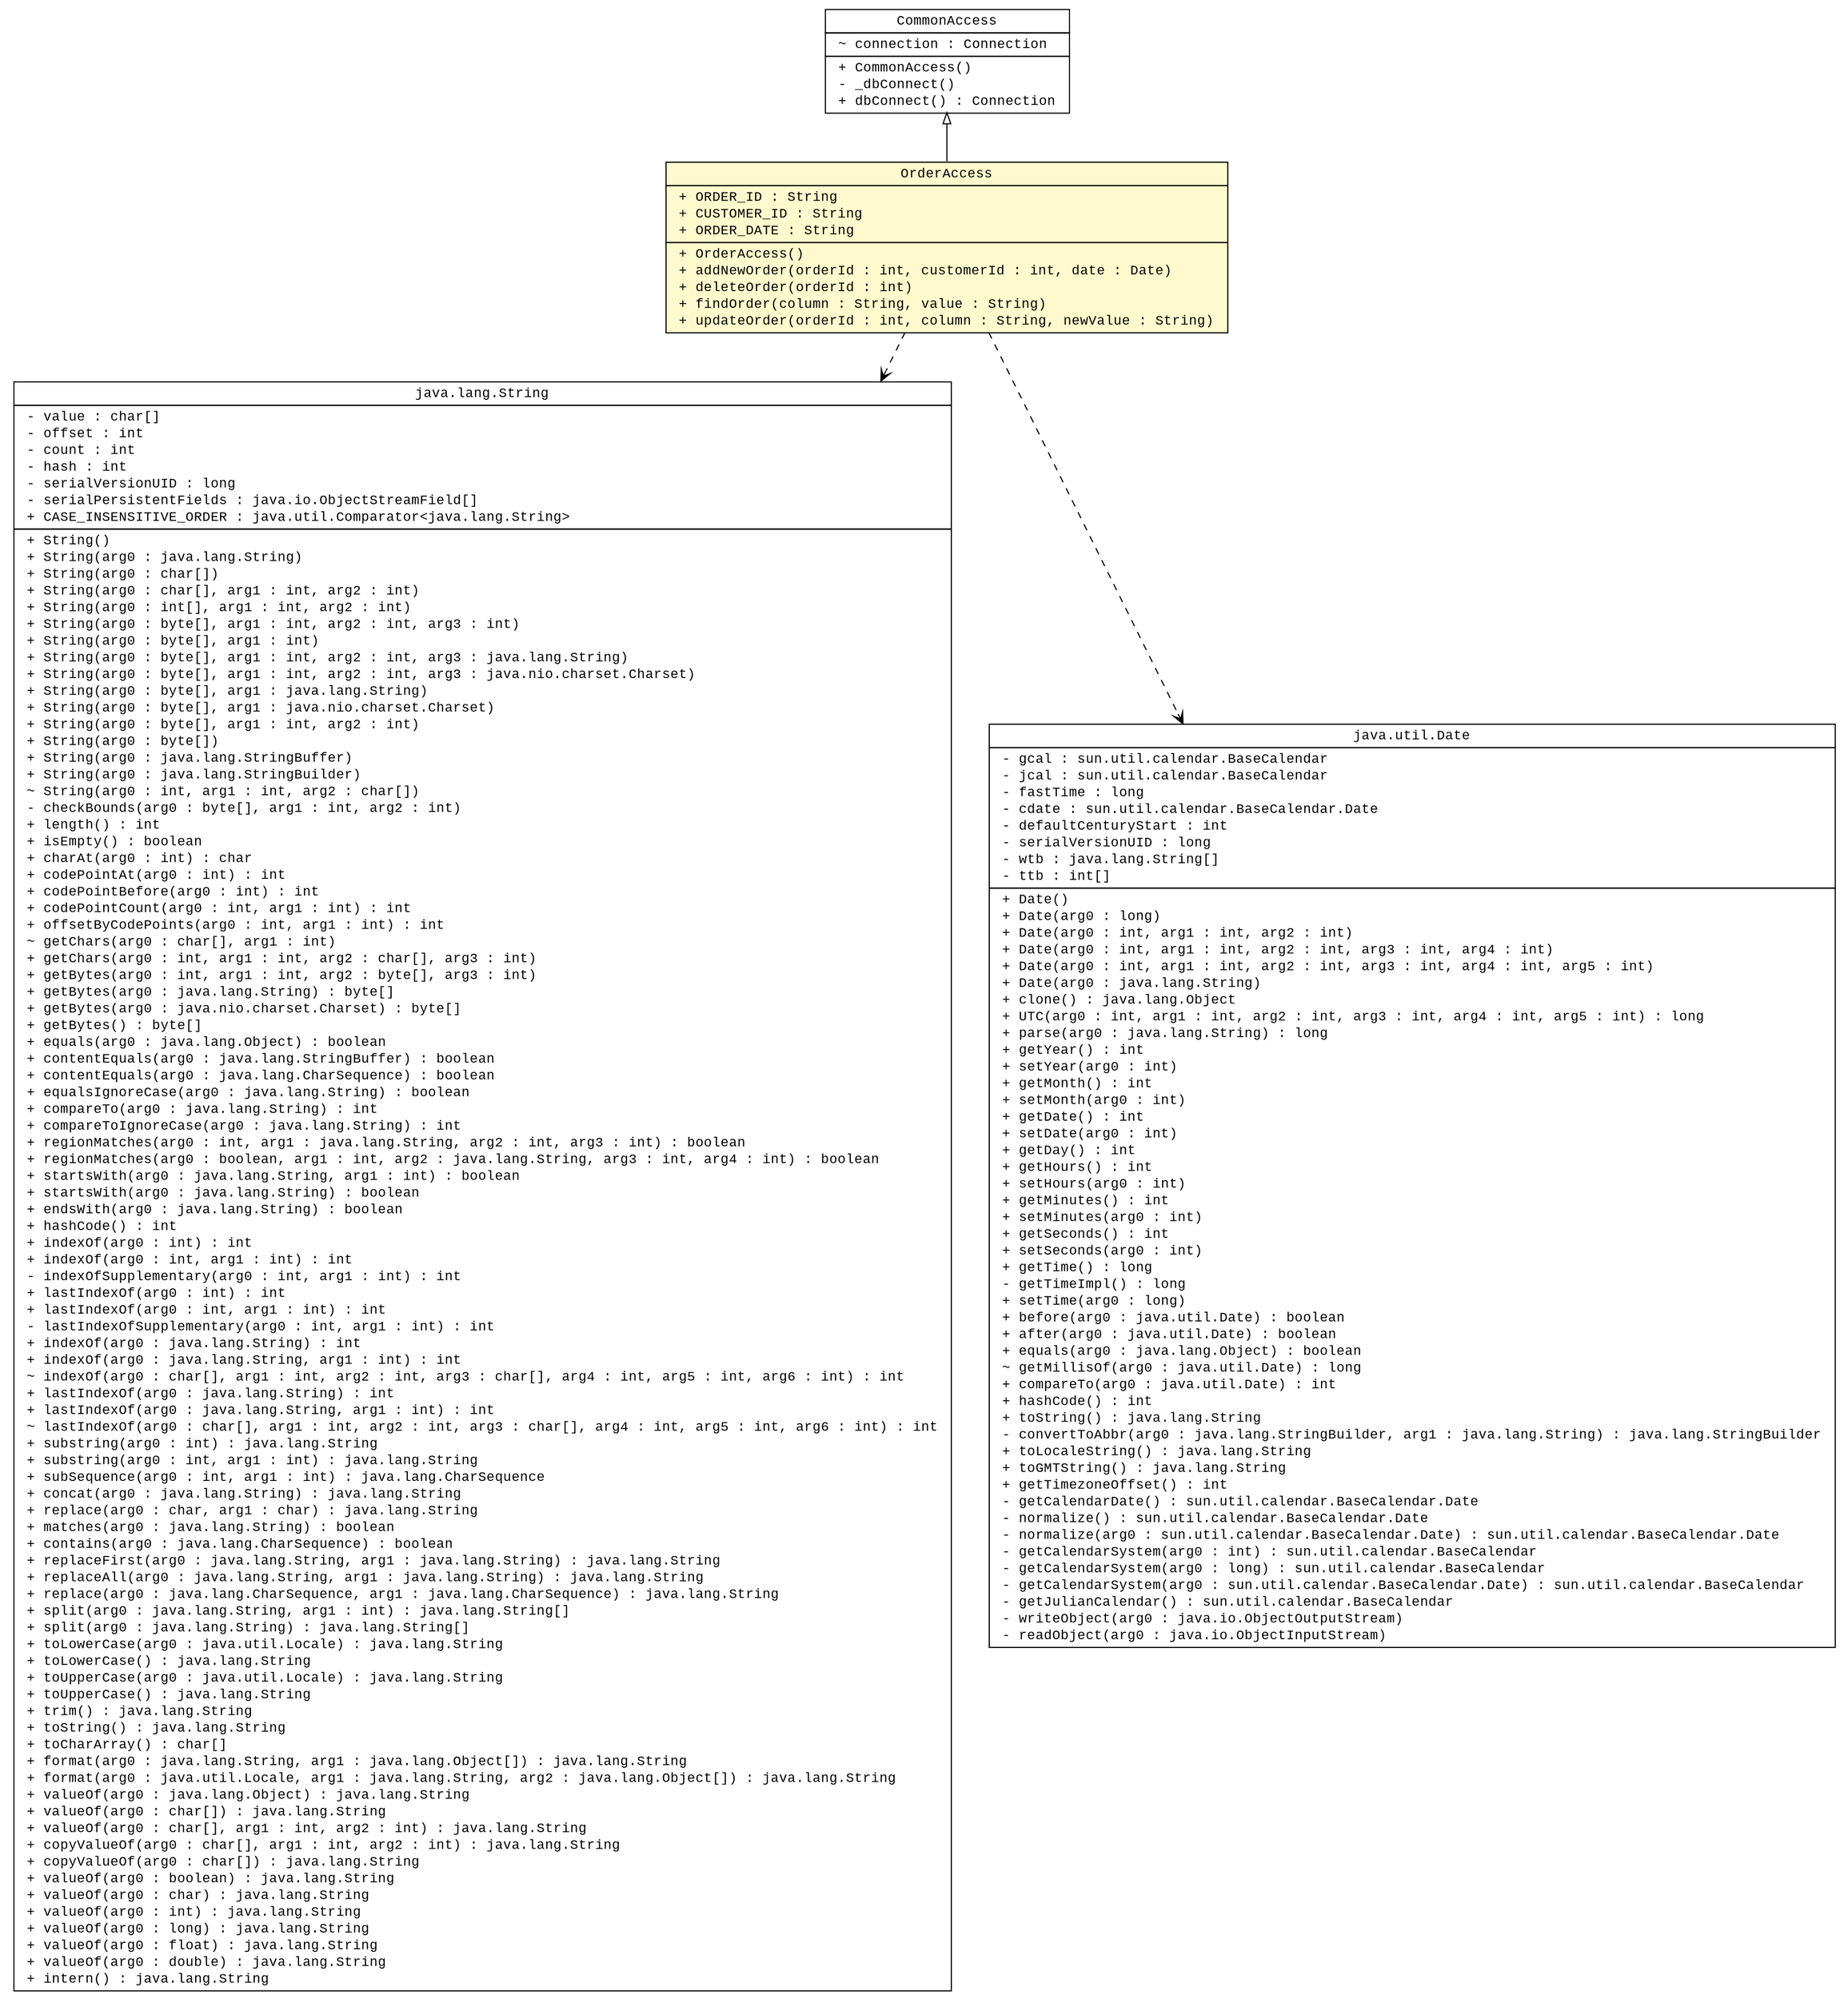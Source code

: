 #!/usr/local/bin/dot
#
# Class diagram 
# Generated by UMLGraph version 5.4 (http://www.umlgraph.org/)
#

digraph G {
	edge [fontname="Courier New",fontsize=10,labelfontname="Courier New",labelfontsize=10];
	node [fontname="Courier New",fontsize=10,shape=plaintext];
	nodesep=0.25;
	ranksep=0.5;
	// com.assign2.data.OrderAccess
	c228 [label=<<table title="com.assign2.data.OrderAccess" border="0" cellborder="1" cellspacing="0" cellpadding="2" port="p" bgcolor="lemonChiffon" href="./OrderAccess.html"><tr><td><table border="0" cellspacing="0" cellpadding="1"><tr><td align="center" balign="center"><font face="Courier New" point-size="12.0"> OrderAccess </font></td></tr></table></td></tr><tr><td><table border="0" cellspacing="0" cellpadding="1"><tr><td align="left" balign="left"> + ORDER_ID : String </td></tr><tr><td align="left" balign="left"> + CUSTOMER_ID : String </td></tr><tr><td align="left" balign="left"> + ORDER_DATE : String </td></tr></table></td></tr><tr><td><table border="0" cellspacing="0" cellpadding="1"><tr><td align="left" balign="left"> + OrderAccess() </td></tr><tr><td align="left" balign="left"> + addNewOrder(orderId : int, customerId : int, date : Date) </td></tr><tr><td align="left" balign="left"> + deleteOrder(orderId : int) </td></tr><tr><td align="left" balign="left"> + findOrder(column : String, value : String) </td></tr><tr><td align="left" balign="left"> + updateOrder(orderId : int, column : String, newValue : String) </td></tr></table></td></tr></table>>, URL="./OrderAccess.html", fontname="Courier New", fontcolor="black", fontsize=12.0];
	// com.assign2.data.CommonAccess
	c231 [label=<<table title="com.assign2.data.CommonAccess" border="0" cellborder="1" cellspacing="0" cellpadding="2" port="p" href="./CommonAccess.html"><tr><td><table border="0" cellspacing="0" cellpadding="1"><tr><td align="center" balign="center"><font face="Courier New" point-size="12.0"> CommonAccess </font></td></tr></table></td></tr><tr><td><table border="0" cellspacing="0" cellpadding="1"><tr><td align="left" balign="left"> ~ connection : Connection </td></tr></table></td></tr><tr><td><table border="0" cellspacing="0" cellpadding="1"><tr><td align="left" balign="left"> + CommonAccess() </td></tr><tr><td align="left" balign="left"> - _dbConnect() </td></tr><tr><td align="left" balign="left"> + dbConnect() : Connection </td></tr></table></td></tr></table>>, URL="./CommonAccess.html", fontname="Courier New", fontcolor="black", fontsize=12.0];
	//com.assign2.data.OrderAccess extends com.assign2.data.CommonAccess
	c231:p -> c228:p [dir=back,arrowtail=empty];
	// com.assign2.data.OrderAccess DEPEND java.lang.String
	c228:p -> c233:p [taillabel="", label="", headlabel="", fontname="Courier New", fontcolor="black", fontsize=12.0, color="black", arrowhead=open, style=dashed];
	// com.assign2.data.OrderAccess DEPEND java.util.Date
	c228:p -> c234:p [taillabel="", label="", headlabel="", fontname="Courier New", fontcolor="black", fontsize=12.0, color="black", arrowhead=open, style=dashed];
	// java.lang.String
	c233 [label=<<table title="java.lang.String" border="0" cellborder="1" cellspacing="0" cellpadding="2" port="p" href="http://java.sun.com/j2se/1.4.2/docs/api/java/lang/String.html"><tr><td><table border="0" cellspacing="0" cellpadding="1"><tr><td align="center" balign="center"><font face="Courier New" point-size="12.0"> java.lang.String </font></td></tr></table></td></tr><tr><td><table border="0" cellspacing="0" cellpadding="1"><tr><td align="left" balign="left"> - value : char[] </td></tr><tr><td align="left" balign="left"> - offset : int </td></tr><tr><td align="left" balign="left"> - count : int </td></tr><tr><td align="left" balign="left"> - hash : int </td></tr><tr><td align="left" balign="left"> - serialVersionUID : long </td></tr><tr><td align="left" balign="left"> - serialPersistentFields : java.io.ObjectStreamField[] </td></tr><tr><td align="left" balign="left"> + CASE_INSENSITIVE_ORDER : java.util.Comparator&lt;java.lang.String&gt; </td></tr></table></td></tr><tr><td><table border="0" cellspacing="0" cellpadding="1"><tr><td align="left" balign="left"> + String() </td></tr><tr><td align="left" balign="left"> + String(arg0 : java.lang.String) </td></tr><tr><td align="left" balign="left"> + String(arg0 : char[]) </td></tr><tr><td align="left" balign="left"> + String(arg0 : char[], arg1 : int, arg2 : int) </td></tr><tr><td align="left" balign="left"> + String(arg0 : int[], arg1 : int, arg2 : int) </td></tr><tr><td align="left" balign="left"> + String(arg0 : byte[], arg1 : int, arg2 : int, arg3 : int) </td></tr><tr><td align="left" balign="left"> + String(arg0 : byte[], arg1 : int) </td></tr><tr><td align="left" balign="left"> + String(arg0 : byte[], arg1 : int, arg2 : int, arg3 : java.lang.String) </td></tr><tr><td align="left" balign="left"> + String(arg0 : byte[], arg1 : int, arg2 : int, arg3 : java.nio.charset.Charset) </td></tr><tr><td align="left" balign="left"> + String(arg0 : byte[], arg1 : java.lang.String) </td></tr><tr><td align="left" balign="left"> + String(arg0 : byte[], arg1 : java.nio.charset.Charset) </td></tr><tr><td align="left" balign="left"> + String(arg0 : byte[], arg1 : int, arg2 : int) </td></tr><tr><td align="left" balign="left"> + String(arg0 : byte[]) </td></tr><tr><td align="left" balign="left"> + String(arg0 : java.lang.StringBuffer) </td></tr><tr><td align="left" balign="left"> + String(arg0 : java.lang.StringBuilder) </td></tr><tr><td align="left" balign="left"> ~ String(arg0 : int, arg1 : int, arg2 : char[]) </td></tr><tr><td align="left" balign="left"> - checkBounds(arg0 : byte[], arg1 : int, arg2 : int) </td></tr><tr><td align="left" balign="left"> + length() : int </td></tr><tr><td align="left" balign="left"> + isEmpty() : boolean </td></tr><tr><td align="left" balign="left"> + charAt(arg0 : int) : char </td></tr><tr><td align="left" balign="left"> + codePointAt(arg0 : int) : int </td></tr><tr><td align="left" balign="left"> + codePointBefore(arg0 : int) : int </td></tr><tr><td align="left" balign="left"> + codePointCount(arg0 : int, arg1 : int) : int </td></tr><tr><td align="left" balign="left"> + offsetByCodePoints(arg0 : int, arg1 : int) : int </td></tr><tr><td align="left" balign="left"> ~ getChars(arg0 : char[], arg1 : int) </td></tr><tr><td align="left" balign="left"> + getChars(arg0 : int, arg1 : int, arg2 : char[], arg3 : int) </td></tr><tr><td align="left" balign="left"> + getBytes(arg0 : int, arg1 : int, arg2 : byte[], arg3 : int) </td></tr><tr><td align="left" balign="left"> + getBytes(arg0 : java.lang.String) : byte[] </td></tr><tr><td align="left" balign="left"> + getBytes(arg0 : java.nio.charset.Charset) : byte[] </td></tr><tr><td align="left" balign="left"> + getBytes() : byte[] </td></tr><tr><td align="left" balign="left"> + equals(arg0 : java.lang.Object) : boolean </td></tr><tr><td align="left" balign="left"> + contentEquals(arg0 : java.lang.StringBuffer) : boolean </td></tr><tr><td align="left" balign="left"> + contentEquals(arg0 : java.lang.CharSequence) : boolean </td></tr><tr><td align="left" balign="left"> + equalsIgnoreCase(arg0 : java.lang.String) : boolean </td></tr><tr><td align="left" balign="left"> + compareTo(arg0 : java.lang.String) : int </td></tr><tr><td align="left" balign="left"> + compareToIgnoreCase(arg0 : java.lang.String) : int </td></tr><tr><td align="left" balign="left"> + regionMatches(arg0 : int, arg1 : java.lang.String, arg2 : int, arg3 : int) : boolean </td></tr><tr><td align="left" balign="left"> + regionMatches(arg0 : boolean, arg1 : int, arg2 : java.lang.String, arg3 : int, arg4 : int) : boolean </td></tr><tr><td align="left" balign="left"> + startsWith(arg0 : java.lang.String, arg1 : int) : boolean </td></tr><tr><td align="left" balign="left"> + startsWith(arg0 : java.lang.String) : boolean </td></tr><tr><td align="left" balign="left"> + endsWith(arg0 : java.lang.String) : boolean </td></tr><tr><td align="left" balign="left"> + hashCode() : int </td></tr><tr><td align="left" balign="left"> + indexOf(arg0 : int) : int </td></tr><tr><td align="left" balign="left"> + indexOf(arg0 : int, arg1 : int) : int </td></tr><tr><td align="left" balign="left"> - indexOfSupplementary(arg0 : int, arg1 : int) : int </td></tr><tr><td align="left" balign="left"> + lastIndexOf(arg0 : int) : int </td></tr><tr><td align="left" balign="left"> + lastIndexOf(arg0 : int, arg1 : int) : int </td></tr><tr><td align="left" balign="left"> - lastIndexOfSupplementary(arg0 : int, arg1 : int) : int </td></tr><tr><td align="left" balign="left"> + indexOf(arg0 : java.lang.String) : int </td></tr><tr><td align="left" balign="left"> + indexOf(arg0 : java.lang.String, arg1 : int) : int </td></tr><tr><td align="left" balign="left"> ~ indexOf(arg0 : char[], arg1 : int, arg2 : int, arg3 : char[], arg4 : int, arg5 : int, arg6 : int) : int </td></tr><tr><td align="left" balign="left"> + lastIndexOf(arg0 : java.lang.String) : int </td></tr><tr><td align="left" balign="left"> + lastIndexOf(arg0 : java.lang.String, arg1 : int) : int </td></tr><tr><td align="left" balign="left"> ~ lastIndexOf(arg0 : char[], arg1 : int, arg2 : int, arg3 : char[], arg4 : int, arg5 : int, arg6 : int) : int </td></tr><tr><td align="left" balign="left"> + substring(arg0 : int) : java.lang.String </td></tr><tr><td align="left" balign="left"> + substring(arg0 : int, arg1 : int) : java.lang.String </td></tr><tr><td align="left" balign="left"> + subSequence(arg0 : int, arg1 : int) : java.lang.CharSequence </td></tr><tr><td align="left" balign="left"> + concat(arg0 : java.lang.String) : java.lang.String </td></tr><tr><td align="left" balign="left"> + replace(arg0 : char, arg1 : char) : java.lang.String </td></tr><tr><td align="left" balign="left"> + matches(arg0 : java.lang.String) : boolean </td></tr><tr><td align="left" balign="left"> + contains(arg0 : java.lang.CharSequence) : boolean </td></tr><tr><td align="left" balign="left"> + replaceFirst(arg0 : java.lang.String, arg1 : java.lang.String) : java.lang.String </td></tr><tr><td align="left" balign="left"> + replaceAll(arg0 : java.lang.String, arg1 : java.lang.String) : java.lang.String </td></tr><tr><td align="left" balign="left"> + replace(arg0 : java.lang.CharSequence, arg1 : java.lang.CharSequence) : java.lang.String </td></tr><tr><td align="left" balign="left"> + split(arg0 : java.lang.String, arg1 : int) : java.lang.String[] </td></tr><tr><td align="left" balign="left"> + split(arg0 : java.lang.String) : java.lang.String[] </td></tr><tr><td align="left" balign="left"> + toLowerCase(arg0 : java.util.Locale) : java.lang.String </td></tr><tr><td align="left" balign="left"> + toLowerCase() : java.lang.String </td></tr><tr><td align="left" balign="left"> + toUpperCase(arg0 : java.util.Locale) : java.lang.String </td></tr><tr><td align="left" balign="left"> + toUpperCase() : java.lang.String </td></tr><tr><td align="left" balign="left"> + trim() : java.lang.String </td></tr><tr><td align="left" balign="left"> + toString() : java.lang.String </td></tr><tr><td align="left" balign="left"> + toCharArray() : char[] </td></tr><tr><td align="left" balign="left"> + format(arg0 : java.lang.String, arg1 : java.lang.Object[]) : java.lang.String </td></tr><tr><td align="left" balign="left"> + format(arg0 : java.util.Locale, arg1 : java.lang.String, arg2 : java.lang.Object[]) : java.lang.String </td></tr><tr><td align="left" balign="left"> + valueOf(arg0 : java.lang.Object) : java.lang.String </td></tr><tr><td align="left" balign="left"> + valueOf(arg0 : char[]) : java.lang.String </td></tr><tr><td align="left" balign="left"> + valueOf(arg0 : char[], arg1 : int, arg2 : int) : java.lang.String </td></tr><tr><td align="left" balign="left"> + copyValueOf(arg0 : char[], arg1 : int, arg2 : int) : java.lang.String </td></tr><tr><td align="left" balign="left"> + copyValueOf(arg0 : char[]) : java.lang.String </td></tr><tr><td align="left" balign="left"> + valueOf(arg0 : boolean) : java.lang.String </td></tr><tr><td align="left" balign="left"> + valueOf(arg0 : char) : java.lang.String </td></tr><tr><td align="left" balign="left"> + valueOf(arg0 : int) : java.lang.String </td></tr><tr><td align="left" balign="left"> + valueOf(arg0 : long) : java.lang.String </td></tr><tr><td align="left" balign="left"> + valueOf(arg0 : float) : java.lang.String </td></tr><tr><td align="left" balign="left"> + valueOf(arg0 : double) : java.lang.String </td></tr><tr><td align="left" balign="left"> + intern() : java.lang.String </td></tr></table></td></tr></table>>, URL="http://java.sun.com/j2se/1.4.2/docs/api/java/lang/String.html", fontname="Courier New", fontcolor="black", fontsize=12.0];
	// java.util.Date
	c234 [label=<<table title="java.util.Date" border="0" cellborder="1" cellspacing="0" cellpadding="2" port="p" href="http://java.sun.com/j2se/1.4.2/docs/api/java/util/Date.html"><tr><td><table border="0" cellspacing="0" cellpadding="1"><tr><td align="center" balign="center"><font face="Courier New" point-size="12.0"> java.util.Date </font></td></tr></table></td></tr><tr><td><table border="0" cellspacing="0" cellpadding="1"><tr><td align="left" balign="left"> - gcal : sun.util.calendar.BaseCalendar </td></tr><tr><td align="left" balign="left"> - jcal : sun.util.calendar.BaseCalendar </td></tr><tr><td align="left" balign="left"> - fastTime : long </td></tr><tr><td align="left" balign="left"> - cdate : sun.util.calendar.BaseCalendar.Date </td></tr><tr><td align="left" balign="left"> - defaultCenturyStart : int </td></tr><tr><td align="left" balign="left"> - serialVersionUID : long </td></tr><tr><td align="left" balign="left"> - wtb : java.lang.String[] </td></tr><tr><td align="left" balign="left"> - ttb : int[] </td></tr></table></td></tr><tr><td><table border="0" cellspacing="0" cellpadding="1"><tr><td align="left" balign="left"> + Date() </td></tr><tr><td align="left" balign="left"> + Date(arg0 : long) </td></tr><tr><td align="left" balign="left"> + Date(arg0 : int, arg1 : int, arg2 : int) </td></tr><tr><td align="left" balign="left"> + Date(arg0 : int, arg1 : int, arg2 : int, arg3 : int, arg4 : int) </td></tr><tr><td align="left" balign="left"> + Date(arg0 : int, arg1 : int, arg2 : int, arg3 : int, arg4 : int, arg5 : int) </td></tr><tr><td align="left" balign="left"> + Date(arg0 : java.lang.String) </td></tr><tr><td align="left" balign="left"> + clone() : java.lang.Object </td></tr><tr><td align="left" balign="left"> + UTC(arg0 : int, arg1 : int, arg2 : int, arg3 : int, arg4 : int, arg5 : int) : long </td></tr><tr><td align="left" balign="left"> + parse(arg0 : java.lang.String) : long </td></tr><tr><td align="left" balign="left"> + getYear() : int </td></tr><tr><td align="left" balign="left"> + setYear(arg0 : int) </td></tr><tr><td align="left" balign="left"> + getMonth() : int </td></tr><tr><td align="left" balign="left"> + setMonth(arg0 : int) </td></tr><tr><td align="left" balign="left"> + getDate() : int </td></tr><tr><td align="left" balign="left"> + setDate(arg0 : int) </td></tr><tr><td align="left" balign="left"> + getDay() : int </td></tr><tr><td align="left" balign="left"> + getHours() : int </td></tr><tr><td align="left" balign="left"> + setHours(arg0 : int) </td></tr><tr><td align="left" balign="left"> + getMinutes() : int </td></tr><tr><td align="left" balign="left"> + setMinutes(arg0 : int) </td></tr><tr><td align="left" balign="left"> + getSeconds() : int </td></tr><tr><td align="left" balign="left"> + setSeconds(arg0 : int) </td></tr><tr><td align="left" balign="left"> + getTime() : long </td></tr><tr><td align="left" balign="left"> - getTimeImpl() : long </td></tr><tr><td align="left" balign="left"> + setTime(arg0 : long) </td></tr><tr><td align="left" balign="left"> + before(arg0 : java.util.Date) : boolean </td></tr><tr><td align="left" balign="left"> + after(arg0 : java.util.Date) : boolean </td></tr><tr><td align="left" balign="left"> + equals(arg0 : java.lang.Object) : boolean </td></tr><tr><td align="left" balign="left"> ~ getMillisOf(arg0 : java.util.Date) : long </td></tr><tr><td align="left" balign="left"> + compareTo(arg0 : java.util.Date) : int </td></tr><tr><td align="left" balign="left"> + hashCode() : int </td></tr><tr><td align="left" balign="left"> + toString() : java.lang.String </td></tr><tr><td align="left" balign="left"> - convertToAbbr(arg0 : java.lang.StringBuilder, arg1 : java.lang.String) : java.lang.StringBuilder </td></tr><tr><td align="left" balign="left"> + toLocaleString() : java.lang.String </td></tr><tr><td align="left" balign="left"> + toGMTString() : java.lang.String </td></tr><tr><td align="left" balign="left"> + getTimezoneOffset() : int </td></tr><tr><td align="left" balign="left"> - getCalendarDate() : sun.util.calendar.BaseCalendar.Date </td></tr><tr><td align="left" balign="left"> - normalize() : sun.util.calendar.BaseCalendar.Date </td></tr><tr><td align="left" balign="left"> - normalize(arg0 : sun.util.calendar.BaseCalendar.Date) : sun.util.calendar.BaseCalendar.Date </td></tr><tr><td align="left" balign="left"> - getCalendarSystem(arg0 : int) : sun.util.calendar.BaseCalendar </td></tr><tr><td align="left" balign="left"> - getCalendarSystem(arg0 : long) : sun.util.calendar.BaseCalendar </td></tr><tr><td align="left" balign="left"> - getCalendarSystem(arg0 : sun.util.calendar.BaseCalendar.Date) : sun.util.calendar.BaseCalendar </td></tr><tr><td align="left" balign="left"> - getJulianCalendar() : sun.util.calendar.BaseCalendar </td></tr><tr><td align="left" balign="left"> - writeObject(arg0 : java.io.ObjectOutputStream) </td></tr><tr><td align="left" balign="left"> - readObject(arg0 : java.io.ObjectInputStream) </td></tr></table></td></tr></table>>, URL="http://java.sun.com/j2se/1.4.2/docs/api/java/util/Date.html", fontname="Courier New", fontcolor="black", fontsize=12.0];
}

